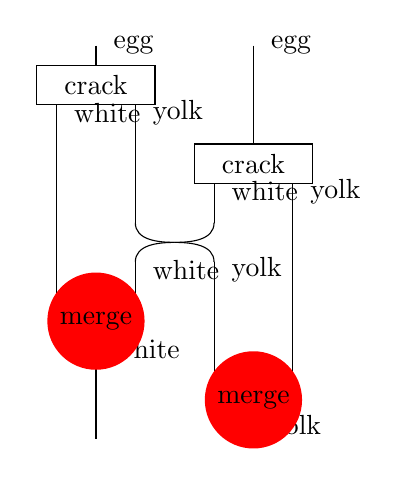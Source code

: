 \begin{tikzpicture}[baseline=(0.base)]
\begin{pgfonlayer}{nodelayer}
\node (0) at (0, 2.5) {};
\node [] (1) at (0.5, 5) {};
\node [] (2) at (0.5, 4.75) {};
\node [style=none, right] (3) at (0.6, 5) {egg};
\node [] (4) at (2.5, 5) {};
\node [] (5) at (2.5, 3.75) {};
\node [style=none, right] (6) at (2.6, 5) {egg};
\node [] (7) at (0.0, 4.25) {};
\node [] (8) at (0.0, 1.75) {};
\node [style=none, right] (9) at (0.1, 4.15) {white};
\node [] (10) at (1.0, 4.25) {};
\node [] (11) at (1.0, 2.75) {};
\node [style=none, right] (12) at (1.1, 4.15) {yolk};
\node [] (13) at (2.0, 3.25) {};
\node [] (14) at (2.0, 2.75) {};
\node [style=none, right] (15) at (2.1, 3.15) {white};
\node [] (16) at (3.0, 3.25) {};
\node [] (17) at (3.0, 0.75) {};
\node [style=none, right] (18) at (3.1, 3.15) {yolk};
\node [] (19) at (1.5, 2.5) {};
\node [] (20) at (1.0, 2.25) {};
\node [] (21) at (2.0, 2.25) {};
\node [] (22) at (1.0, 1.75) {};
\node [style=none, right] (23) at (1.1, 2.15) {white};
\node [] (24) at (2.0, 0.75) {};
\node [style=none, right] (25) at (2.1, 2.15) {yolk};
\node [] (26) at (0.5, 1.5) {};
\node [] (27) at (0.5, 1.25) {};
\node [] (28) at (0.5, 0) {};
\node [style=none, right] (29) at (0.6, 1.15) {white};
\node [] (30) at (2.5, 0.5) {};
\node [] (31) at (2.5, 0.25) {};
\node [] (32) at (2.5, 0) {};
\node [style=none, right] (33) at (2.6, 0.15) {yolk};
\node [circle, fill=red] (34) at (0.5, 1.5) {merge};
\node [circle, fill=red] (34) at (2.5, 0.5) {merge};
\node [] (34) at (-0.25, 4.25) {};
\node [] (35) at (1.25, 4.25) {};
\node [] (36) at (1.25, 4.75) {};
\node [] (37) at (-0.25, 4.75) {};
\node [style=none] (38) at (0.5, 4.5) {crack};
\node [] (39) at (1.75, 3.25) {};
\node [] (40) at (3.25, 3.25) {};
\node [] (41) at (3.25, 3.75) {};
\node [] (42) at (1.75, 3.75) {};
\node [style=none] (43) at (2.5, 3.5) {crack};
\end{pgfonlayer}
\begin{pgfonlayer}{edgelayer}
\draw [in=90, out=-90] (1.center) to (2.center);
\draw [in=90, out=-90] (4.center) to (5.center);
\draw [in=90, out=-90] (7.center) to (8.center);
\draw [in=90, out=-90] (10.center) to (11.center);
\draw [in=90, out=-90] (13.center) to (14.center);
\draw [in=90, out=-90] (16.center) to (17.center);
\draw [in=90, out=180] (19.center) to (20.center);
\draw [in=90, out=0] (19.center) to (21.center);
\draw [in=180, out=-90] (11.center) to (19.center);
\draw [in=0, out=-90] (14.center) to (19.center);
\draw [in=90, out=-90] (20.center) to (22.center);
\draw [in=90, out=-90] (21.center) to (24.center);
\draw [in=90, out=-90] (26.center) to (27.center);
\draw [in=180, out=-90] (8.center) to (26.center);
\draw [in=0, out=-90] (22.center) to (26.center);
\draw [in=90, out=-90] (27.center) to (28.center);
\draw [in=90, out=-90] (30.center) to (31.center);
\draw [in=180, out=-90] (24.center) to (30.center);
\draw [in=0, out=-90] (17.center) to (30.center);
\draw [in=90, out=-90] (31.center) to (32.center);
\draw [-, fill={white}] (34.center) to (35.center) to (36.center) to (37.center) to (34.center);
\draw [-, fill={white}] (39.center) to (40.center) to (41.center) to (42.center) to (39.center);
\end{pgfonlayer}
\end{tikzpicture}
